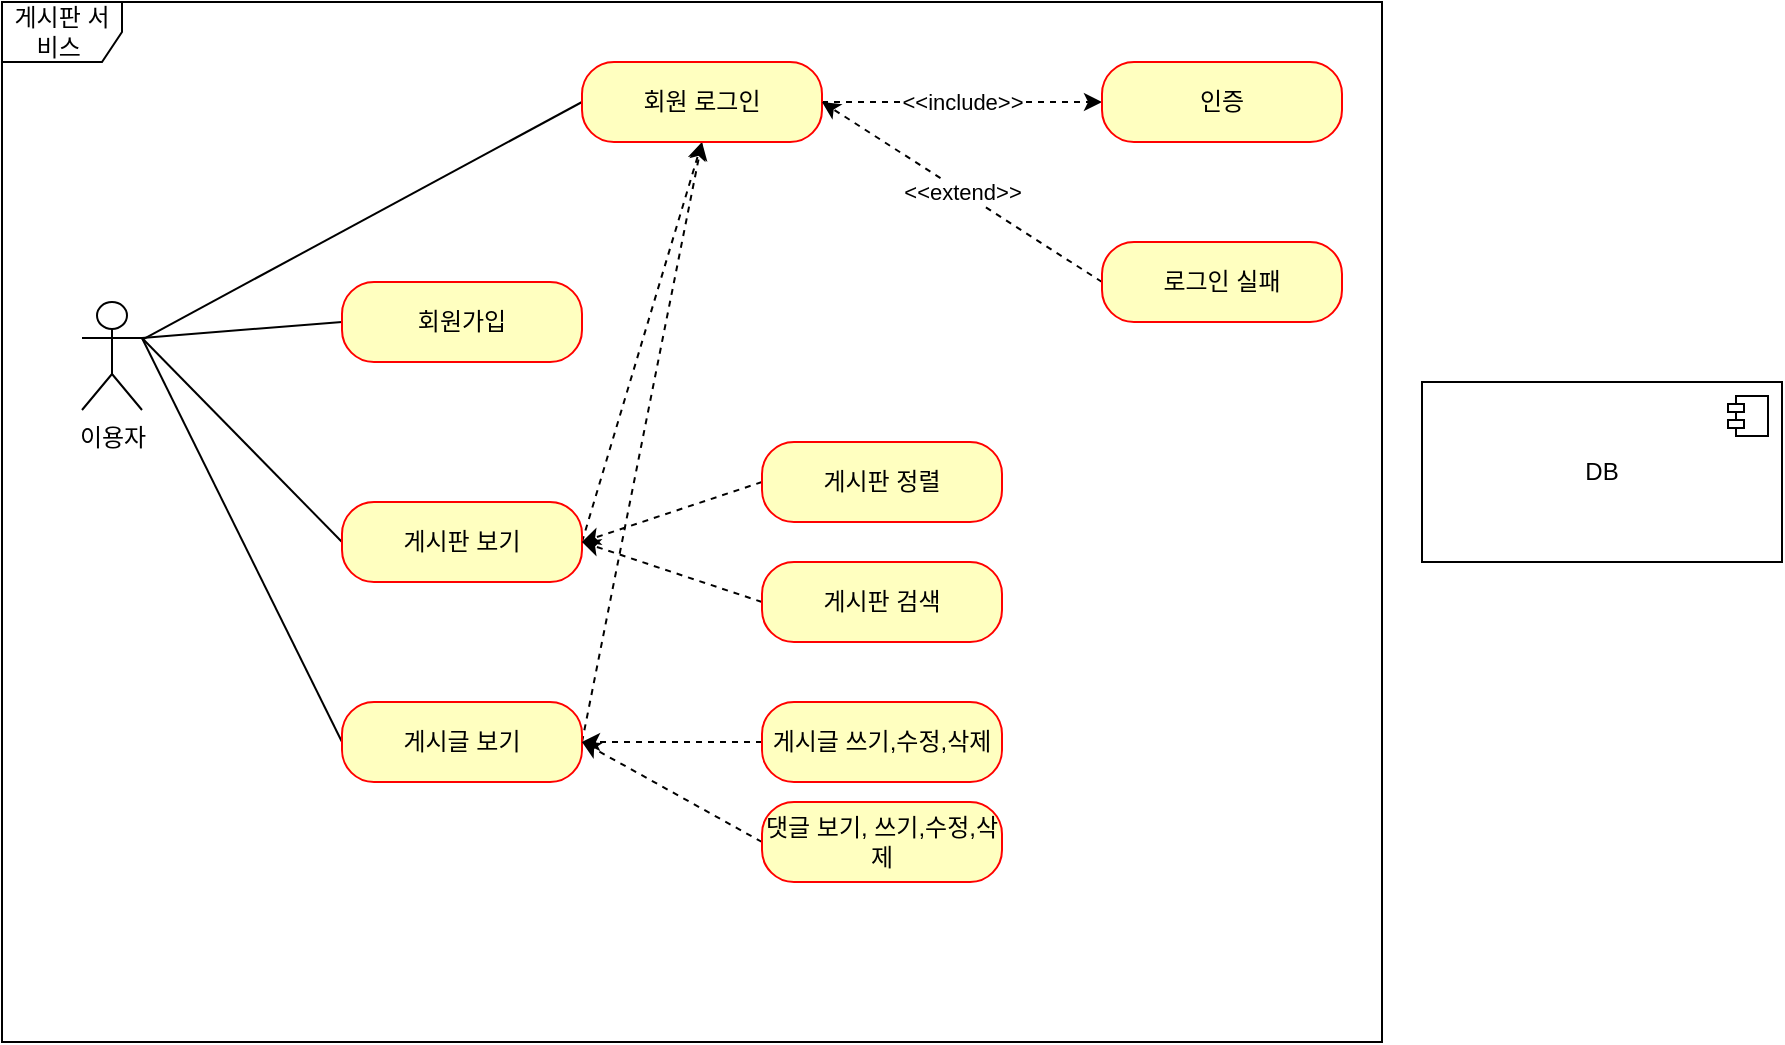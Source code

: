 <mxfile version="22.0.8" type="github">
  <diagram name="페이지-1" id="RYOyBb5f2ITq-mbBepKT">
    <mxGraphModel dx="1531" dy="1869" grid="1" gridSize="10" guides="1" tooltips="1" connect="1" arrows="1" fold="1" page="1" pageScale="1" pageWidth="827" pageHeight="1169" math="0" shadow="0">
      <root>
        <mxCell id="0" />
        <mxCell id="1" parent="0" />
        <mxCell id="MbJJlgo7MRfOt8NDG3o3-18" style="rounded=0;orthogonalLoop=1;jettySize=auto;html=1;exitX=1;exitY=0.333;exitDx=0;exitDy=0;exitPerimeter=0;entryX=0;entryY=0.5;entryDx=0;entryDy=0;endArrow=none;endFill=0;" edge="1" parent="1" source="MbJJlgo7MRfOt8NDG3o3-1" target="MbJJlgo7MRfOt8NDG3o3-5">
          <mxGeometry relative="1" as="geometry" />
        </mxCell>
        <mxCell id="MbJJlgo7MRfOt8NDG3o3-20" style="rounded=0;orthogonalLoop=1;jettySize=auto;html=1;exitX=1;exitY=0.333;exitDx=0;exitDy=0;exitPerimeter=0;entryX=0;entryY=0.5;entryDx=0;entryDy=0;endArrow=none;endFill=0;" edge="1" parent="1" source="MbJJlgo7MRfOt8NDG3o3-1" target="MbJJlgo7MRfOt8NDG3o3-7">
          <mxGeometry relative="1" as="geometry" />
        </mxCell>
        <mxCell id="MbJJlgo7MRfOt8NDG3o3-22" style="rounded=0;orthogonalLoop=1;jettySize=auto;html=1;exitX=1;exitY=0.333;exitDx=0;exitDy=0;exitPerimeter=0;entryX=0;entryY=0.5;entryDx=0;entryDy=0;endArrow=none;endFill=0;" edge="1" parent="1" source="MbJJlgo7MRfOt8NDG3o3-1" target="MbJJlgo7MRfOt8NDG3o3-8">
          <mxGeometry relative="1" as="geometry" />
        </mxCell>
        <mxCell id="MbJJlgo7MRfOt8NDG3o3-1" value="이용자" style="shape=umlActor;verticalLabelPosition=bottom;verticalAlign=top;html=1;" vertex="1" parent="1">
          <mxGeometry x="30" y="-1000" width="30" height="54" as="geometry" />
        </mxCell>
        <mxCell id="MbJJlgo7MRfOt8NDG3o3-4" value="게시판 서비스&amp;nbsp;" style="shape=umlFrame;whiteSpace=wrap;html=1;pointerEvents=0;" vertex="1" parent="1">
          <mxGeometry x="-10" y="-1150" width="690" height="520" as="geometry" />
        </mxCell>
        <mxCell id="MbJJlgo7MRfOt8NDG3o3-5" value="회원가입" style="rounded=1;whiteSpace=wrap;html=1;arcSize=40;fontColor=#000000;fillColor=#ffffc0;strokeColor=#ff0000;" vertex="1" parent="1">
          <mxGeometry x="160" y="-1010" width="120" height="40" as="geometry" />
        </mxCell>
        <mxCell id="MbJJlgo7MRfOt8NDG3o3-27" style="rounded=0;orthogonalLoop=1;jettySize=auto;html=1;exitX=1;exitY=0.5;exitDx=0;exitDy=0;entryX=0.5;entryY=1;entryDx=0;entryDy=0;dashed=1;" edge="1" parent="1" source="MbJJlgo7MRfOt8NDG3o3-7" target="MbJJlgo7MRfOt8NDG3o3-9">
          <mxGeometry relative="1" as="geometry" />
        </mxCell>
        <mxCell id="MbJJlgo7MRfOt8NDG3o3-7" value="게시판 보기" style="rounded=1;whiteSpace=wrap;html=1;arcSize=40;fontColor=#000000;fillColor=#ffffc0;strokeColor=#ff0000;" vertex="1" parent="1">
          <mxGeometry x="160" y="-900" width="120" height="40" as="geometry" />
        </mxCell>
        <mxCell id="MbJJlgo7MRfOt8NDG3o3-28" style="rounded=0;orthogonalLoop=1;jettySize=auto;html=1;exitX=1;exitY=0.5;exitDx=0;exitDy=0;entryX=0.5;entryY=1;entryDx=0;entryDy=0;dashed=1;" edge="1" parent="1" source="MbJJlgo7MRfOt8NDG3o3-8" target="MbJJlgo7MRfOt8NDG3o3-9">
          <mxGeometry relative="1" as="geometry" />
        </mxCell>
        <mxCell id="MbJJlgo7MRfOt8NDG3o3-8" value="게시글 보기" style="rounded=1;whiteSpace=wrap;html=1;arcSize=40;fontColor=#000000;fillColor=#ffffc0;strokeColor=#ff0000;" vertex="1" parent="1">
          <mxGeometry x="160" y="-800" width="120" height="40" as="geometry" />
        </mxCell>
        <mxCell id="MbJJlgo7MRfOt8NDG3o3-19" style="rounded=0;orthogonalLoop=1;jettySize=auto;html=1;exitX=0;exitY=0.5;exitDx=0;exitDy=0;endArrow=none;endFill=0;" edge="1" parent="1" source="MbJJlgo7MRfOt8NDG3o3-9" target="MbJJlgo7MRfOt8NDG3o3-1">
          <mxGeometry relative="1" as="geometry">
            <mxPoint x="60" y="-980" as="targetPoint" />
          </mxGeometry>
        </mxCell>
        <mxCell id="MbJJlgo7MRfOt8NDG3o3-24" value="&amp;lt;&amp;lt;include&amp;gt;&amp;gt;" style="edgeStyle=orthogonalEdgeStyle;rounded=0;orthogonalLoop=1;jettySize=auto;html=1;exitX=1;exitY=0.5;exitDx=0;exitDy=0;entryX=0;entryY=0.5;entryDx=0;entryDy=0;dashed=1;" edge="1" parent="1" source="MbJJlgo7MRfOt8NDG3o3-9" target="MbJJlgo7MRfOt8NDG3o3-10">
          <mxGeometry relative="1" as="geometry" />
        </mxCell>
        <mxCell id="MbJJlgo7MRfOt8NDG3o3-9" value="회원 로그인" style="rounded=1;whiteSpace=wrap;html=1;arcSize=40;fontColor=#000000;fillColor=#ffffc0;strokeColor=#ff0000;" vertex="1" parent="1">
          <mxGeometry x="280" y="-1120" width="120" height="40" as="geometry" />
        </mxCell>
        <mxCell id="MbJJlgo7MRfOt8NDG3o3-10" value="인증" style="rounded=1;whiteSpace=wrap;html=1;arcSize=40;fontColor=#000000;fillColor=#ffffc0;strokeColor=#ff0000;" vertex="1" parent="1">
          <mxGeometry x="540" y="-1120" width="120" height="40" as="geometry" />
        </mxCell>
        <mxCell id="MbJJlgo7MRfOt8NDG3o3-26" value="&amp;lt;&amp;lt;extend&amp;gt;&amp;gt;" style="rounded=0;orthogonalLoop=1;jettySize=auto;html=1;exitX=0;exitY=0.5;exitDx=0;exitDy=0;entryX=1;entryY=0.5;entryDx=0;entryDy=0;dashed=1;" edge="1" parent="1" source="MbJJlgo7MRfOt8NDG3o3-11" target="MbJJlgo7MRfOt8NDG3o3-9">
          <mxGeometry relative="1" as="geometry" />
        </mxCell>
        <mxCell id="MbJJlgo7MRfOt8NDG3o3-11" value="로그인 실패" style="rounded=1;whiteSpace=wrap;html=1;arcSize=40;fontColor=#000000;fillColor=#ffffc0;strokeColor=#ff0000;" vertex="1" parent="1">
          <mxGeometry x="540" y="-1030" width="120" height="40" as="geometry" />
        </mxCell>
        <mxCell id="MbJJlgo7MRfOt8NDG3o3-29" style="rounded=0;orthogonalLoop=1;jettySize=auto;html=1;exitX=0;exitY=0.5;exitDx=0;exitDy=0;entryX=1;entryY=0.5;entryDx=0;entryDy=0;dashed=1;" edge="1" parent="1" source="MbJJlgo7MRfOt8NDG3o3-12" target="MbJJlgo7MRfOt8NDG3o3-7">
          <mxGeometry relative="1" as="geometry" />
        </mxCell>
        <mxCell id="MbJJlgo7MRfOt8NDG3o3-12" value="게시판 정렬" style="rounded=1;whiteSpace=wrap;html=1;arcSize=40;fontColor=#000000;fillColor=#ffffc0;strokeColor=#ff0000;" vertex="1" parent="1">
          <mxGeometry x="370" y="-930" width="120" height="40" as="geometry" />
        </mxCell>
        <mxCell id="MbJJlgo7MRfOt8NDG3o3-31" style="edgeStyle=none;rounded=0;orthogonalLoop=1;jettySize=auto;html=1;exitX=0;exitY=0.5;exitDx=0;exitDy=0;entryX=1;entryY=0.5;entryDx=0;entryDy=0;dashed=1;" edge="1" parent="1" source="MbJJlgo7MRfOt8NDG3o3-13" target="MbJJlgo7MRfOt8NDG3o3-7">
          <mxGeometry relative="1" as="geometry" />
        </mxCell>
        <mxCell id="MbJJlgo7MRfOt8NDG3o3-13" value="게시판 검색" style="rounded=1;whiteSpace=wrap;html=1;arcSize=40;fontColor=#000000;fillColor=#ffffc0;strokeColor=#ff0000;" vertex="1" parent="1">
          <mxGeometry x="370" y="-870" width="120" height="40" as="geometry" />
        </mxCell>
        <mxCell id="MbJJlgo7MRfOt8NDG3o3-32" style="edgeStyle=none;rounded=0;orthogonalLoop=1;jettySize=auto;html=1;exitX=0;exitY=0.5;exitDx=0;exitDy=0;entryX=1;entryY=0.5;entryDx=0;entryDy=0;dashed=1;" edge="1" parent="1" source="MbJJlgo7MRfOt8NDG3o3-14" target="MbJJlgo7MRfOt8NDG3o3-8">
          <mxGeometry relative="1" as="geometry" />
        </mxCell>
        <mxCell id="MbJJlgo7MRfOt8NDG3o3-14" value="게시글 쓰기,수정,삭제" style="rounded=1;whiteSpace=wrap;html=1;arcSize=40;fontColor=#000000;fillColor=#ffffc0;strokeColor=#ff0000;" vertex="1" parent="1">
          <mxGeometry x="370" y="-800" width="120" height="40" as="geometry" />
        </mxCell>
        <mxCell id="MbJJlgo7MRfOt8NDG3o3-33" style="edgeStyle=none;rounded=0;orthogonalLoop=1;jettySize=auto;html=1;exitX=0;exitY=0.5;exitDx=0;exitDy=0;dashed=1;" edge="1" parent="1" source="MbJJlgo7MRfOt8NDG3o3-15">
          <mxGeometry relative="1" as="geometry">
            <mxPoint x="280" y="-780" as="targetPoint" />
          </mxGeometry>
        </mxCell>
        <mxCell id="MbJJlgo7MRfOt8NDG3o3-15" value="댓글 보기, 쓰기,수정,삭제" style="rounded=1;whiteSpace=wrap;html=1;arcSize=40;fontColor=#000000;fillColor=#ffffc0;strokeColor=#ff0000;" vertex="1" parent="1">
          <mxGeometry x="370" y="-750" width="120" height="40" as="geometry" />
        </mxCell>
        <mxCell id="MbJJlgo7MRfOt8NDG3o3-34" value="DB" style="html=1;dropTarget=0;whiteSpace=wrap;" vertex="1" parent="1">
          <mxGeometry x="700" y="-960" width="180" height="90" as="geometry" />
        </mxCell>
        <mxCell id="MbJJlgo7MRfOt8NDG3o3-35" value="" style="shape=module;jettyWidth=8;jettyHeight=4;" vertex="1" parent="MbJJlgo7MRfOt8NDG3o3-34">
          <mxGeometry x="1" width="20" height="20" relative="1" as="geometry">
            <mxPoint x="-27" y="7" as="offset" />
          </mxGeometry>
        </mxCell>
      </root>
    </mxGraphModel>
  </diagram>
</mxfile>
